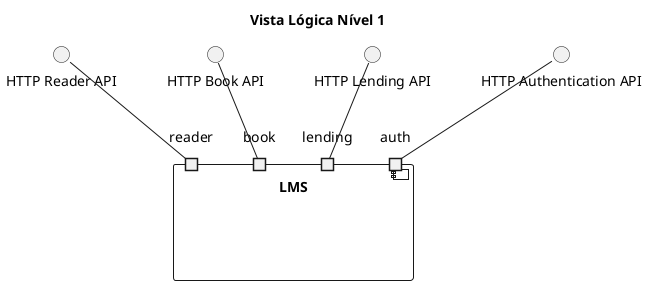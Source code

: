 @startuml
' https://plantuml.com/class-diagram

title Vista Lógica Nível 1

' Definir o componente principal LMS
component LMS {
  portin reader
  portin book
  portin lending
  portin auth
}

' Definir os componentes dos microserviços
interface "HTTP Reader API" as RS
interface "HTTP Book API" as BS
interface "HTTP Lending API" as LS
interface "HTTP Authentication API" as AS

' Conectar os microserviços às portas no componente LMS
RS -- reader
BS -- book
LS -- lending
AS -- auth

@enduml
